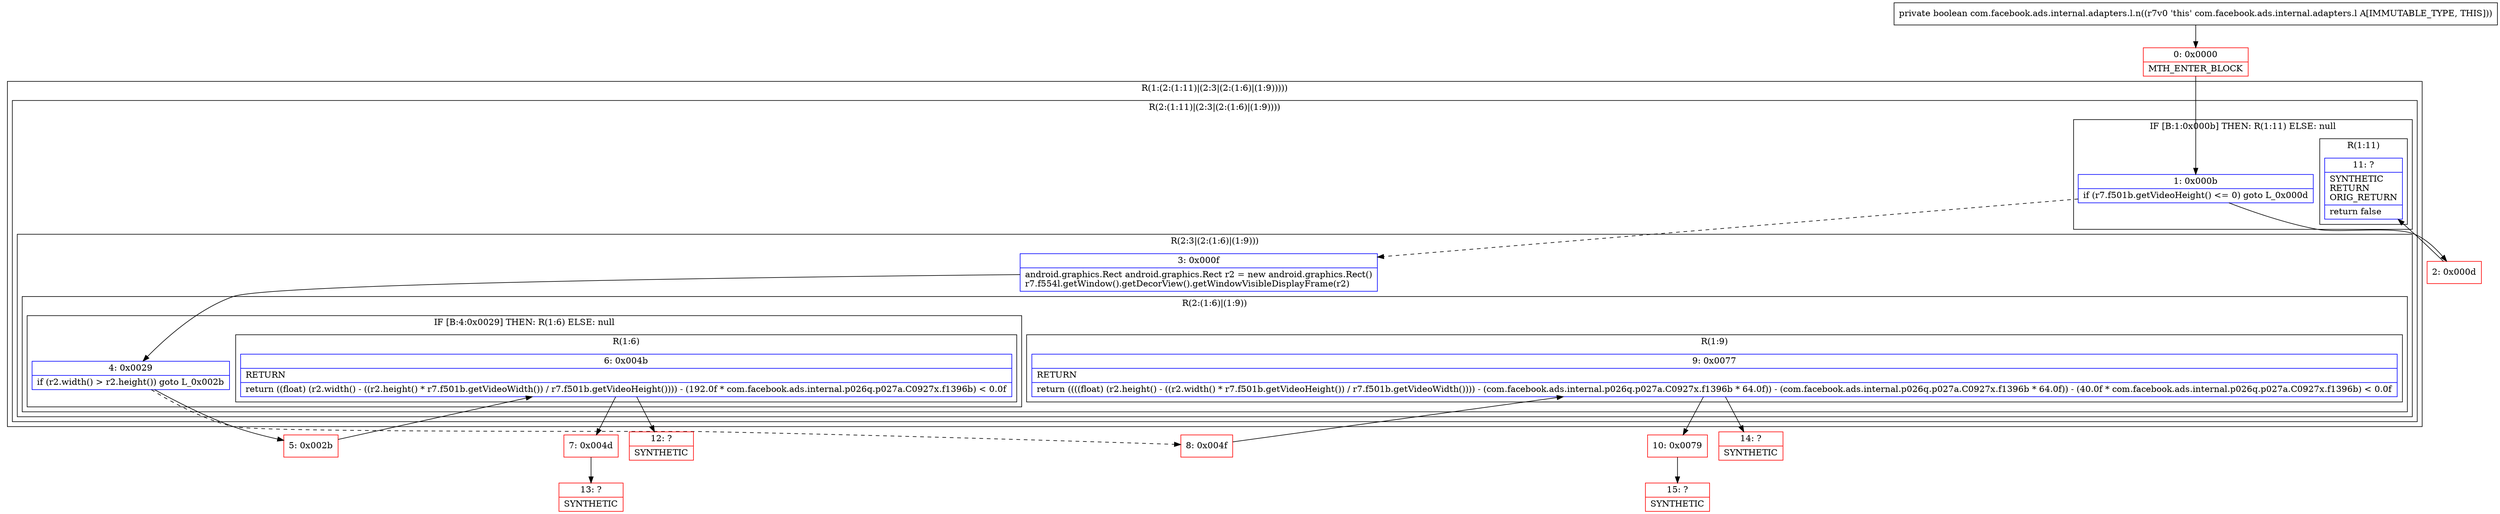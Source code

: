 digraph "CFG forcom.facebook.ads.internal.adapters.l.n()Z" {
subgraph cluster_Region_309879685 {
label = "R(1:(2:(1:11)|(2:3|(2:(1:6)|(1:9)))))";
node [shape=record,color=blue];
subgraph cluster_Region_232195050 {
label = "R(2:(1:11)|(2:3|(2:(1:6)|(1:9))))";
node [shape=record,color=blue];
subgraph cluster_IfRegion_1944356946 {
label = "IF [B:1:0x000b] THEN: R(1:11) ELSE: null";
node [shape=record,color=blue];
Node_1 [shape=record,label="{1\:\ 0x000b|if (r7.f501b.getVideoHeight() \<= 0) goto L_0x000d\l}"];
subgraph cluster_Region_309668481 {
label = "R(1:11)";
node [shape=record,color=blue];
Node_11 [shape=record,label="{11\:\ ?|SYNTHETIC\lRETURN\lORIG_RETURN\l|return false\l}"];
}
}
subgraph cluster_Region_279440699 {
label = "R(2:3|(2:(1:6)|(1:9)))";
node [shape=record,color=blue];
Node_3 [shape=record,label="{3\:\ 0x000f|android.graphics.Rect android.graphics.Rect r2 = new android.graphics.Rect()\lr7.f554l.getWindow().getDecorView().getWindowVisibleDisplayFrame(r2)\l}"];
subgraph cluster_Region_1136662273 {
label = "R(2:(1:6)|(1:9))";
node [shape=record,color=blue];
subgraph cluster_IfRegion_728715566 {
label = "IF [B:4:0x0029] THEN: R(1:6) ELSE: null";
node [shape=record,color=blue];
Node_4 [shape=record,label="{4\:\ 0x0029|if (r2.width() \> r2.height()) goto L_0x002b\l}"];
subgraph cluster_Region_842785641 {
label = "R(1:6)";
node [shape=record,color=blue];
Node_6 [shape=record,label="{6\:\ 0x004b|RETURN\l|return ((float) (r2.width() \- ((r2.height() * r7.f501b.getVideoWidth()) \/ r7.f501b.getVideoHeight()))) \- (192.0f * com.facebook.ads.internal.p026q.p027a.C0927x.f1396b) \< 0.0f\l}"];
}
}
subgraph cluster_Region_191596065 {
label = "R(1:9)";
node [shape=record,color=blue];
Node_9 [shape=record,label="{9\:\ 0x0077|RETURN\l|return ((((float) (r2.height() \- ((r2.width() * r7.f501b.getVideoHeight()) \/ r7.f501b.getVideoWidth()))) \- (com.facebook.ads.internal.p026q.p027a.C0927x.f1396b * 64.0f)) \- (com.facebook.ads.internal.p026q.p027a.C0927x.f1396b * 64.0f)) \- (40.0f * com.facebook.ads.internal.p026q.p027a.C0927x.f1396b) \< 0.0f\l}"];
}
}
}
}
}
Node_0 [shape=record,color=red,label="{0\:\ 0x0000|MTH_ENTER_BLOCK\l}"];
Node_2 [shape=record,color=red,label="{2\:\ 0x000d}"];
Node_5 [shape=record,color=red,label="{5\:\ 0x002b}"];
Node_7 [shape=record,color=red,label="{7\:\ 0x004d}"];
Node_8 [shape=record,color=red,label="{8\:\ 0x004f}"];
Node_10 [shape=record,color=red,label="{10\:\ 0x0079}"];
Node_12 [shape=record,color=red,label="{12\:\ ?|SYNTHETIC\l}"];
Node_13 [shape=record,color=red,label="{13\:\ ?|SYNTHETIC\l}"];
Node_14 [shape=record,color=red,label="{14\:\ ?|SYNTHETIC\l}"];
Node_15 [shape=record,color=red,label="{15\:\ ?|SYNTHETIC\l}"];
MethodNode[shape=record,label="{private boolean com.facebook.ads.internal.adapters.l.n((r7v0 'this' com.facebook.ads.internal.adapters.l A[IMMUTABLE_TYPE, THIS])) }"];
MethodNode -> Node_0;
Node_1 -> Node_2;
Node_1 -> Node_3[style=dashed];
Node_3 -> Node_4;
Node_4 -> Node_5;
Node_4 -> Node_8[style=dashed];
Node_6 -> Node_7;
Node_6 -> Node_12;
Node_9 -> Node_10;
Node_9 -> Node_14;
Node_0 -> Node_1;
Node_2 -> Node_11;
Node_5 -> Node_6;
Node_7 -> Node_13;
Node_8 -> Node_9;
Node_10 -> Node_15;
}

